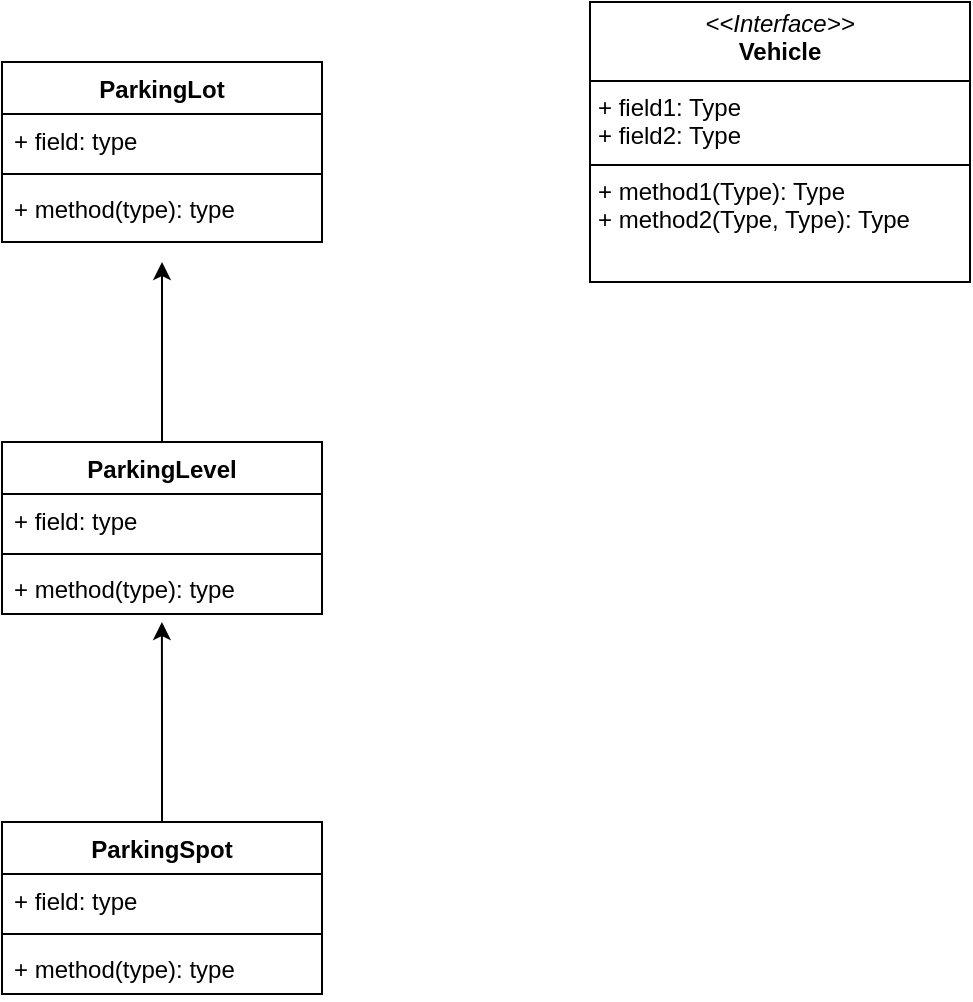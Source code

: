 <mxfile version="26.1.0">
  <diagram id="C5RBs43oDa-KdzZeNtuy" name="Page-1">
    <mxGraphModel dx="1019" dy="756" grid="1" gridSize="10" guides="1" tooltips="1" connect="1" arrows="1" fold="1" page="1" pageScale="1" pageWidth="827" pageHeight="1169" math="0" shadow="0">
      <root>
        <mxCell id="WIyWlLk6GJQsqaUBKTNV-0" />
        <mxCell id="WIyWlLk6GJQsqaUBKTNV-1" parent="WIyWlLk6GJQsqaUBKTNV-0" />
        <mxCell id="qMrF9JQgEqEbpXKRg0yD-3" value="&lt;p style=&quot;margin:0px;margin-top:4px;text-align:center;&quot;&gt;&lt;i&gt;&amp;lt;&amp;lt;Interface&amp;gt;&amp;gt;&lt;/i&gt;&lt;br&gt;&lt;b&gt;Vehicle&lt;/b&gt;&lt;/p&gt;&lt;hr size=&quot;1&quot; style=&quot;border-style:solid;&quot;&gt;&lt;p style=&quot;margin:0px;margin-left:4px;&quot;&gt;+ field1: Type&lt;br&gt;+ field2: Type&lt;/p&gt;&lt;hr size=&quot;1&quot; style=&quot;border-style:solid;&quot;&gt;&lt;p style=&quot;margin:0px;margin-left:4px;&quot;&gt;+ method1(Type): Type&lt;br&gt;+ method2(Type, Type): Type&lt;/p&gt;" style="verticalAlign=top;align=left;overflow=fill;html=1;whiteSpace=wrap;" vertex="1" parent="WIyWlLk6GJQsqaUBKTNV-1">
          <mxGeometry x="414" y="30" width="190" height="140" as="geometry" />
        </mxCell>
        <mxCell id="qMrF9JQgEqEbpXKRg0yD-9" value="ParkingLot" style="swimlane;fontStyle=1;align=center;verticalAlign=top;childLayout=stackLayout;horizontal=1;startSize=26;horizontalStack=0;resizeParent=1;resizeParentMax=0;resizeLast=0;collapsible=1;marginBottom=0;whiteSpace=wrap;html=1;" vertex="1" parent="WIyWlLk6GJQsqaUBKTNV-1">
          <mxGeometry x="120" y="60" width="160" height="90" as="geometry" />
        </mxCell>
        <mxCell id="qMrF9JQgEqEbpXKRg0yD-10" value="+ field: type" style="text;strokeColor=none;fillColor=none;align=left;verticalAlign=top;spacingLeft=4;spacingRight=4;overflow=hidden;rotatable=0;points=[[0,0.5],[1,0.5]];portConstraint=eastwest;whiteSpace=wrap;html=1;" vertex="1" parent="qMrF9JQgEqEbpXKRg0yD-9">
          <mxGeometry y="26" width="160" height="26" as="geometry" />
        </mxCell>
        <mxCell id="qMrF9JQgEqEbpXKRg0yD-11" value="" style="line;strokeWidth=1;fillColor=none;align=left;verticalAlign=middle;spacingTop=-1;spacingLeft=3;spacingRight=3;rotatable=0;labelPosition=right;points=[];portConstraint=eastwest;strokeColor=inherit;" vertex="1" parent="qMrF9JQgEqEbpXKRg0yD-9">
          <mxGeometry y="52" width="160" height="8" as="geometry" />
        </mxCell>
        <mxCell id="qMrF9JQgEqEbpXKRg0yD-12" value="+ method(type): type" style="text;strokeColor=none;fillColor=none;align=left;verticalAlign=top;spacingLeft=4;spacingRight=4;overflow=hidden;rotatable=0;points=[[0,0.5],[1,0.5]];portConstraint=eastwest;whiteSpace=wrap;html=1;" vertex="1" parent="qMrF9JQgEqEbpXKRg0yD-9">
          <mxGeometry y="60" width="160" height="30" as="geometry" />
        </mxCell>
        <mxCell id="qMrF9JQgEqEbpXKRg0yD-22" style="edgeStyle=orthogonalEdgeStyle;rounded=0;orthogonalLoop=1;jettySize=auto;html=1;" edge="1" parent="WIyWlLk6GJQsqaUBKTNV-1" source="qMrF9JQgEqEbpXKRg0yD-14">
          <mxGeometry relative="1" as="geometry">
            <mxPoint x="200" y="160" as="targetPoint" />
          </mxGeometry>
        </mxCell>
        <mxCell id="qMrF9JQgEqEbpXKRg0yD-14" value="ParkingLevel" style="swimlane;fontStyle=1;align=center;verticalAlign=top;childLayout=stackLayout;horizontal=1;startSize=26;horizontalStack=0;resizeParent=1;resizeParentMax=0;resizeLast=0;collapsible=1;marginBottom=0;whiteSpace=wrap;html=1;" vertex="1" parent="WIyWlLk6GJQsqaUBKTNV-1">
          <mxGeometry x="120" y="250" width="160" height="86" as="geometry" />
        </mxCell>
        <mxCell id="qMrF9JQgEqEbpXKRg0yD-15" value="+ field: type" style="text;strokeColor=none;fillColor=none;align=left;verticalAlign=top;spacingLeft=4;spacingRight=4;overflow=hidden;rotatable=0;points=[[0,0.5],[1,0.5]];portConstraint=eastwest;whiteSpace=wrap;html=1;" vertex="1" parent="qMrF9JQgEqEbpXKRg0yD-14">
          <mxGeometry y="26" width="160" height="26" as="geometry" />
        </mxCell>
        <mxCell id="qMrF9JQgEqEbpXKRg0yD-16" value="" style="line;strokeWidth=1;fillColor=none;align=left;verticalAlign=middle;spacingTop=-1;spacingLeft=3;spacingRight=3;rotatable=0;labelPosition=right;points=[];portConstraint=eastwest;strokeColor=inherit;" vertex="1" parent="qMrF9JQgEqEbpXKRg0yD-14">
          <mxGeometry y="52" width="160" height="8" as="geometry" />
        </mxCell>
        <mxCell id="qMrF9JQgEqEbpXKRg0yD-17" value="+ method(type): type" style="text;strokeColor=none;fillColor=none;align=left;verticalAlign=top;spacingLeft=4;spacingRight=4;overflow=hidden;rotatable=0;points=[[0,0.5],[1,0.5]];portConstraint=eastwest;whiteSpace=wrap;html=1;" vertex="1" parent="qMrF9JQgEqEbpXKRg0yD-14">
          <mxGeometry y="60" width="160" height="26" as="geometry" />
        </mxCell>
        <mxCell id="qMrF9JQgEqEbpXKRg0yD-24" style="edgeStyle=orthogonalEdgeStyle;rounded=0;orthogonalLoop=1;jettySize=auto;html=1;exitX=0.5;exitY=0;exitDx=0;exitDy=0;" edge="1" parent="WIyWlLk6GJQsqaUBKTNV-1" source="qMrF9JQgEqEbpXKRg0yD-18">
          <mxGeometry relative="1" as="geometry">
            <mxPoint x="199.947" y="340" as="targetPoint" />
          </mxGeometry>
        </mxCell>
        <mxCell id="qMrF9JQgEqEbpXKRg0yD-18" value="ParkingSpot" style="swimlane;fontStyle=1;align=center;verticalAlign=top;childLayout=stackLayout;horizontal=1;startSize=26;horizontalStack=0;resizeParent=1;resizeParentMax=0;resizeLast=0;collapsible=1;marginBottom=0;whiteSpace=wrap;html=1;" vertex="1" parent="WIyWlLk6GJQsqaUBKTNV-1">
          <mxGeometry x="120" y="440" width="160" height="86" as="geometry" />
        </mxCell>
        <mxCell id="qMrF9JQgEqEbpXKRg0yD-19" value="+ field: type" style="text;strokeColor=none;fillColor=none;align=left;verticalAlign=top;spacingLeft=4;spacingRight=4;overflow=hidden;rotatable=0;points=[[0,0.5],[1,0.5]];portConstraint=eastwest;whiteSpace=wrap;html=1;" vertex="1" parent="qMrF9JQgEqEbpXKRg0yD-18">
          <mxGeometry y="26" width="160" height="26" as="geometry" />
        </mxCell>
        <mxCell id="qMrF9JQgEqEbpXKRg0yD-20" value="" style="line;strokeWidth=1;fillColor=none;align=left;verticalAlign=middle;spacingTop=-1;spacingLeft=3;spacingRight=3;rotatable=0;labelPosition=right;points=[];portConstraint=eastwest;strokeColor=inherit;" vertex="1" parent="qMrF9JQgEqEbpXKRg0yD-18">
          <mxGeometry y="52" width="160" height="8" as="geometry" />
        </mxCell>
        <mxCell id="qMrF9JQgEqEbpXKRg0yD-21" value="+ method(type): type" style="text;strokeColor=none;fillColor=none;align=left;verticalAlign=top;spacingLeft=4;spacingRight=4;overflow=hidden;rotatable=0;points=[[0,0.5],[1,0.5]];portConstraint=eastwest;whiteSpace=wrap;html=1;" vertex="1" parent="qMrF9JQgEqEbpXKRg0yD-18">
          <mxGeometry y="60" width="160" height="26" as="geometry" />
        </mxCell>
      </root>
    </mxGraphModel>
  </diagram>
</mxfile>
